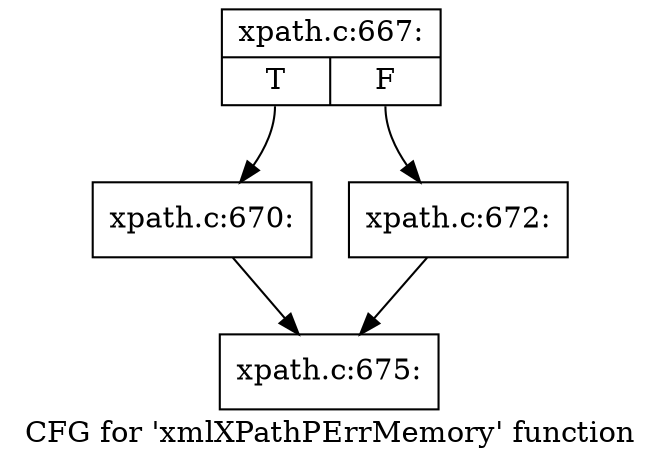 digraph "CFG for 'xmlXPathPErrMemory' function" {
	label="CFG for 'xmlXPathPErrMemory' function";

	Node0x55e6b28d58a0 [shape=record,label="{xpath.c:667:|{<s0>T|<s1>F}}"];
	Node0x55e6b28d58a0:s0 -> Node0x55e6b28dafe0;
	Node0x55e6b28d58a0:s1 -> Node0x55e6b28db080;
	Node0x55e6b28dafe0 [shape=record,label="{xpath.c:670:}"];
	Node0x55e6b28dafe0 -> Node0x55e6b28db030;
	Node0x55e6b28db080 [shape=record,label="{xpath.c:672:}"];
	Node0x55e6b28db080 -> Node0x55e6b28db030;
	Node0x55e6b28db030 [shape=record,label="{xpath.c:675:}"];
}

